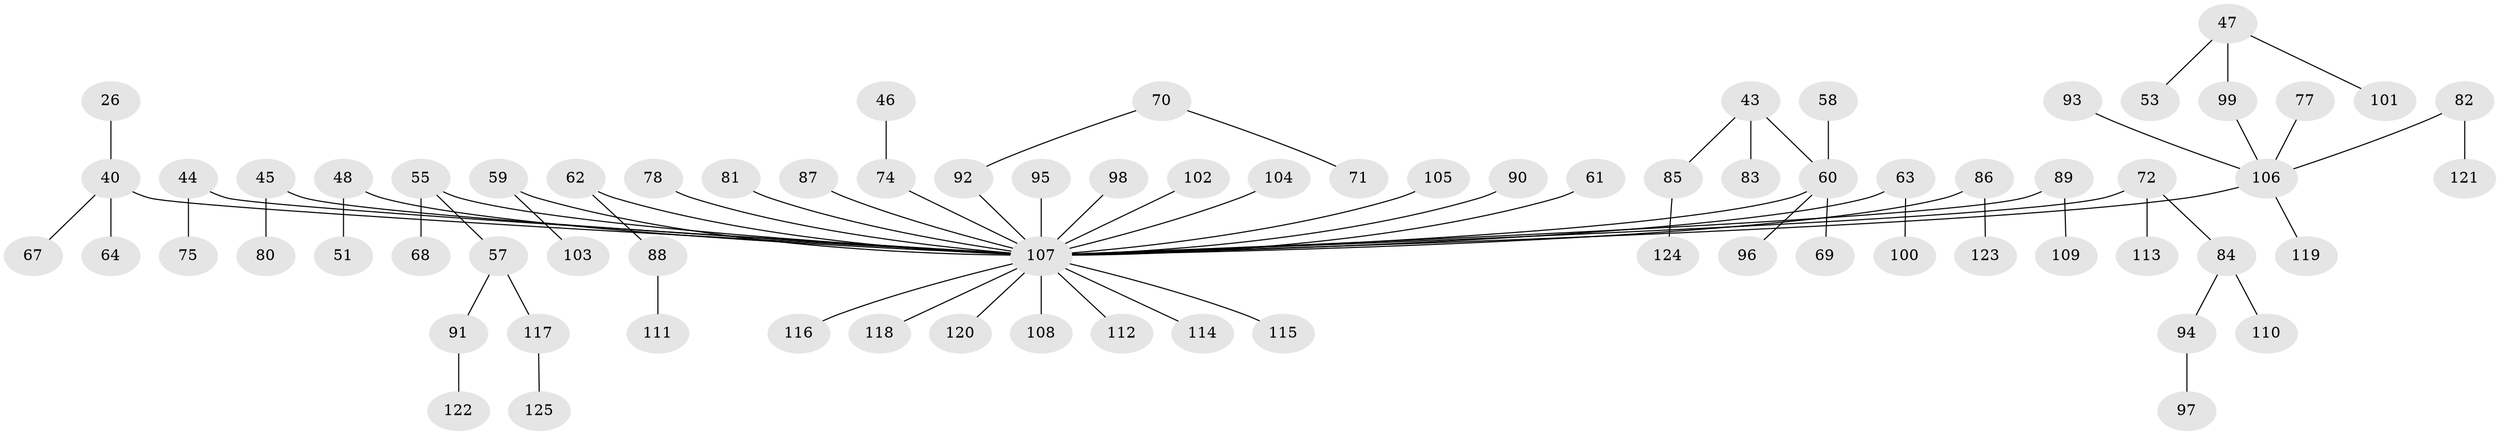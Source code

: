 // original degree distribution, {5: 0.032, 6: 0.024, 4: 0.048, 3: 0.168, 2: 0.256, 1: 0.472}
// Generated by graph-tools (version 1.1) at 2025/56/03/04/25 21:56:26]
// undirected, 75 vertices, 74 edges
graph export_dot {
graph [start="1"]
  node [color=gray90,style=filled];
  26;
  40 [super="+18+21"];
  43;
  44;
  45;
  46;
  47 [super="+38"];
  48;
  51;
  53;
  55;
  57;
  58;
  59 [super="+15"];
  60 [super="+33"];
  61;
  62;
  63;
  64;
  67;
  68;
  69;
  70;
  71;
  72;
  74 [super="+41"];
  75;
  77;
  78;
  80;
  81;
  82;
  83;
  84;
  85;
  86;
  87;
  88;
  89;
  90;
  91;
  92 [super="+27"];
  93;
  94;
  95;
  96;
  97;
  98;
  99 [super="+19"];
  100;
  101;
  102;
  103;
  104;
  105;
  106 [super="+24+73+76"];
  107 [super="+8+6+11+79+42+32+65+66+49+54+37+35+39+52"];
  108;
  109;
  110;
  111;
  112;
  113;
  114;
  115;
  116;
  117;
  118;
  119;
  120;
  121;
  122;
  123;
  124;
  125;
  26 -- 40;
  40 -- 64;
  40 -- 67;
  40 -- 107;
  43 -- 83;
  43 -- 85;
  43 -- 60;
  44 -- 75;
  44 -- 107;
  45 -- 80;
  45 -- 107;
  46 -- 74;
  47 -- 53;
  47 -- 101;
  47 -- 99;
  48 -- 51;
  48 -- 107;
  55 -- 57;
  55 -- 68;
  55 -- 107;
  57 -- 91;
  57 -- 117;
  58 -- 60;
  59 -- 103;
  59 -- 107;
  60 -- 96;
  60 -- 69;
  60 -- 107;
  61 -- 107;
  62 -- 88;
  62 -- 107;
  63 -- 100;
  63 -- 107;
  70 -- 71;
  70 -- 92;
  72 -- 84;
  72 -- 113;
  72 -- 107;
  74 -- 107;
  77 -- 106;
  78 -- 107;
  81 -- 107;
  82 -- 121;
  82 -- 106;
  84 -- 94;
  84 -- 110;
  85 -- 124;
  86 -- 123;
  86 -- 107;
  87 -- 107;
  88 -- 111;
  89 -- 109;
  89 -- 107;
  90 -- 107;
  91 -- 122;
  92 -- 107;
  93 -- 106;
  94 -- 97;
  95 -- 107;
  98 -- 107;
  99 -- 106;
  102 -- 107;
  104 -- 107;
  105 -- 107;
  106 -- 119;
  106 -- 107;
  107 -- 112;
  107 -- 108;
  107 -- 114;
  107 -- 118;
  107 -- 116;
  107 -- 120;
  107 -- 115;
  117 -- 125;
}
